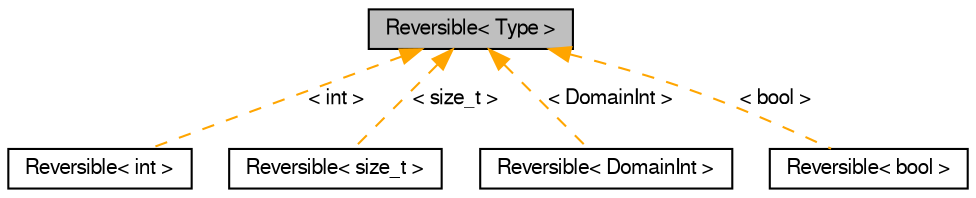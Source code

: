 digraph G
{
  edge [fontname="FreeSans",fontsize="10",labelfontname="FreeSans",labelfontsize="10"];
  node [fontname="FreeSans",fontsize="10",shape=record];
  Node1 [label="Reversible\< Type \>",height=0.2,width=0.4,color="black", fillcolor="grey75", style="filled" fontcolor="black"];
  Node1 -> Node2 [dir=back,color="orange",fontsize="10",style="dashed",label="\< int \>",fontname="FreeSans"];
  Node2 [label="Reversible\< int \>",height=0.2,width=0.4,color="black", fillcolor="white", style="filled",URL="$class_reversible.html"];
  Node1 -> Node3 [dir=back,color="orange",fontsize="10",style="dashed",label="\< size_t \>",fontname="FreeSans"];
  Node3 [label="Reversible\< size_t \>",height=0.2,width=0.4,color="black", fillcolor="white", style="filled",URL="$class_reversible.html"];
  Node1 -> Node4 [dir=back,color="orange",fontsize="10",style="dashed",label="\< DomainInt \>",fontname="FreeSans"];
  Node4 [label="Reversible\< DomainInt \>",height=0.2,width=0.4,color="black", fillcolor="white", style="filled",URL="$class_reversible.html"];
  Node1 -> Node5 [dir=back,color="orange",fontsize="10",style="dashed",label="\< bool \>",fontname="FreeSans"];
  Node5 [label="Reversible\< bool \>",height=0.2,width=0.4,color="black", fillcolor="white", style="filled",URL="$class_reversible.html"];
}
